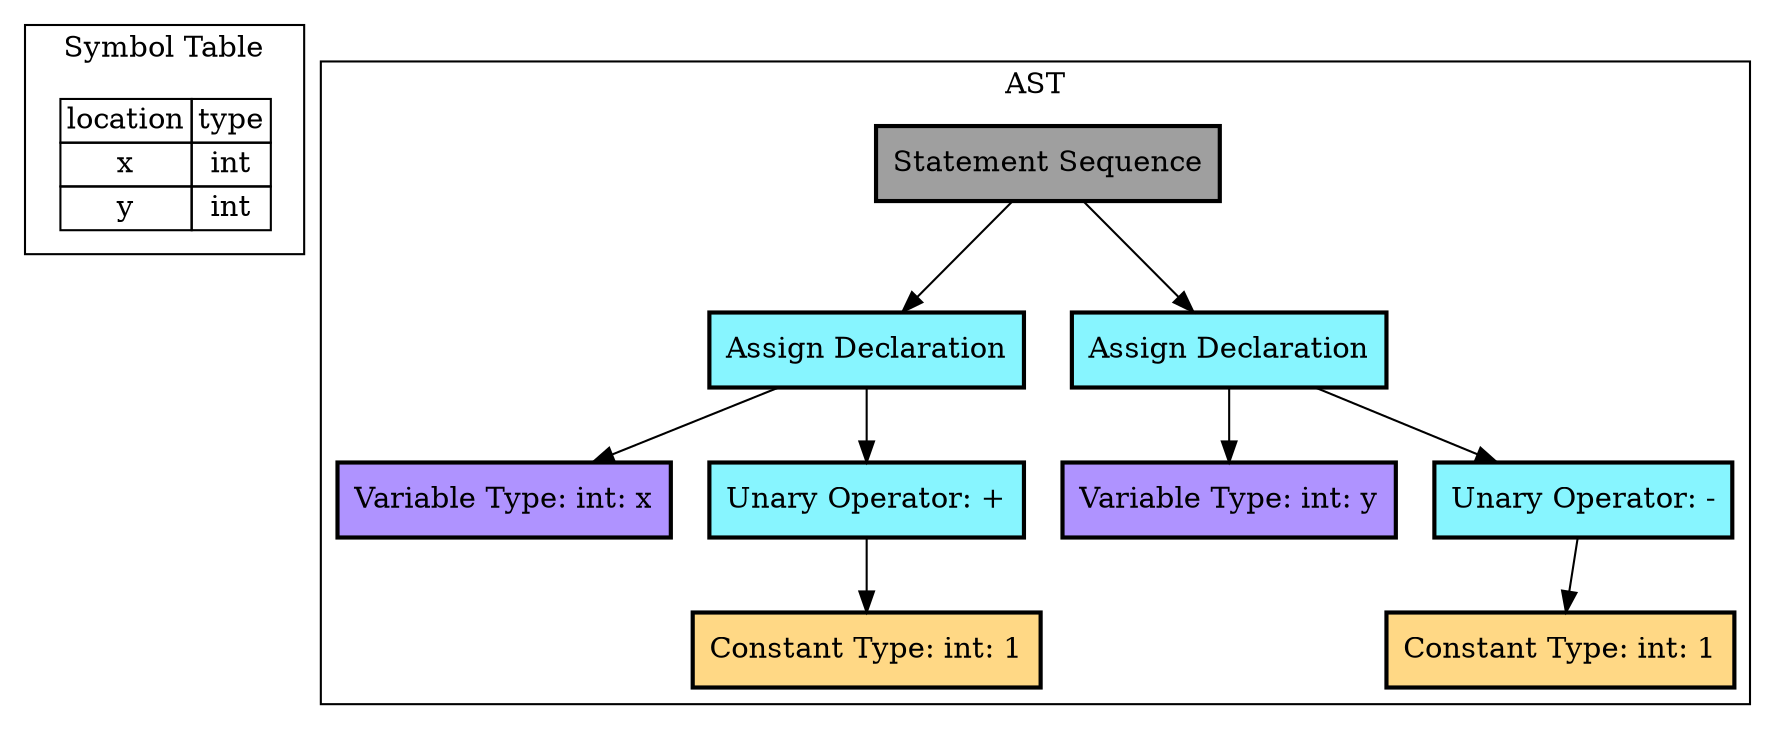 Digraph G { 
	subgraph cluster_0 {
		tbl [
			shape=plaintext
			label=<
				<table border='0' cellborder='1' cellspacing='0'>
					<tr><td>location</td><td>type</td></tr>
						<tr><td>x</td><td>int</td></tr>
						<tr><td>y</td><td>int</td></tr>
				</table>
			>];
		label = "Symbol Table";
	}
subgraph cluster_1 {
node [style=filled, shape=rectangle, penwidth=2];
T[label="Statement Sequence", fillcolor="#9f9f9f"] 
N0T[label="Assign Declaration", fillcolor="#87f5ff"] 
N0N0T[label="Variable Type: int: x", fillcolor="#af93ff"] 
N1N0T[label="Unary Operator: +", fillcolor="#87f5ff"] 
N0N1N0T[label="Constant Type: int: 1", fillcolor="#FFD885"] 
N1T[label="Assign Declaration", fillcolor="#87f5ff"] 
N0N1T[label="Variable Type: int: y", fillcolor="#af93ff"] 
N1N1T[label="Unary Operator: -", fillcolor="#87f5ff"] 
N0N1N1T[label="Constant Type: int: 1", fillcolor="#FFD885"] 
T -> N0T
N0T -> N0N0T
N0T -> N1N0T
N1N0T -> N0N1N0T
T -> N1T
N1T -> N0N1T
N1T -> N1N1T
N1N1T -> N0N1N1T
label = "AST";
}
}